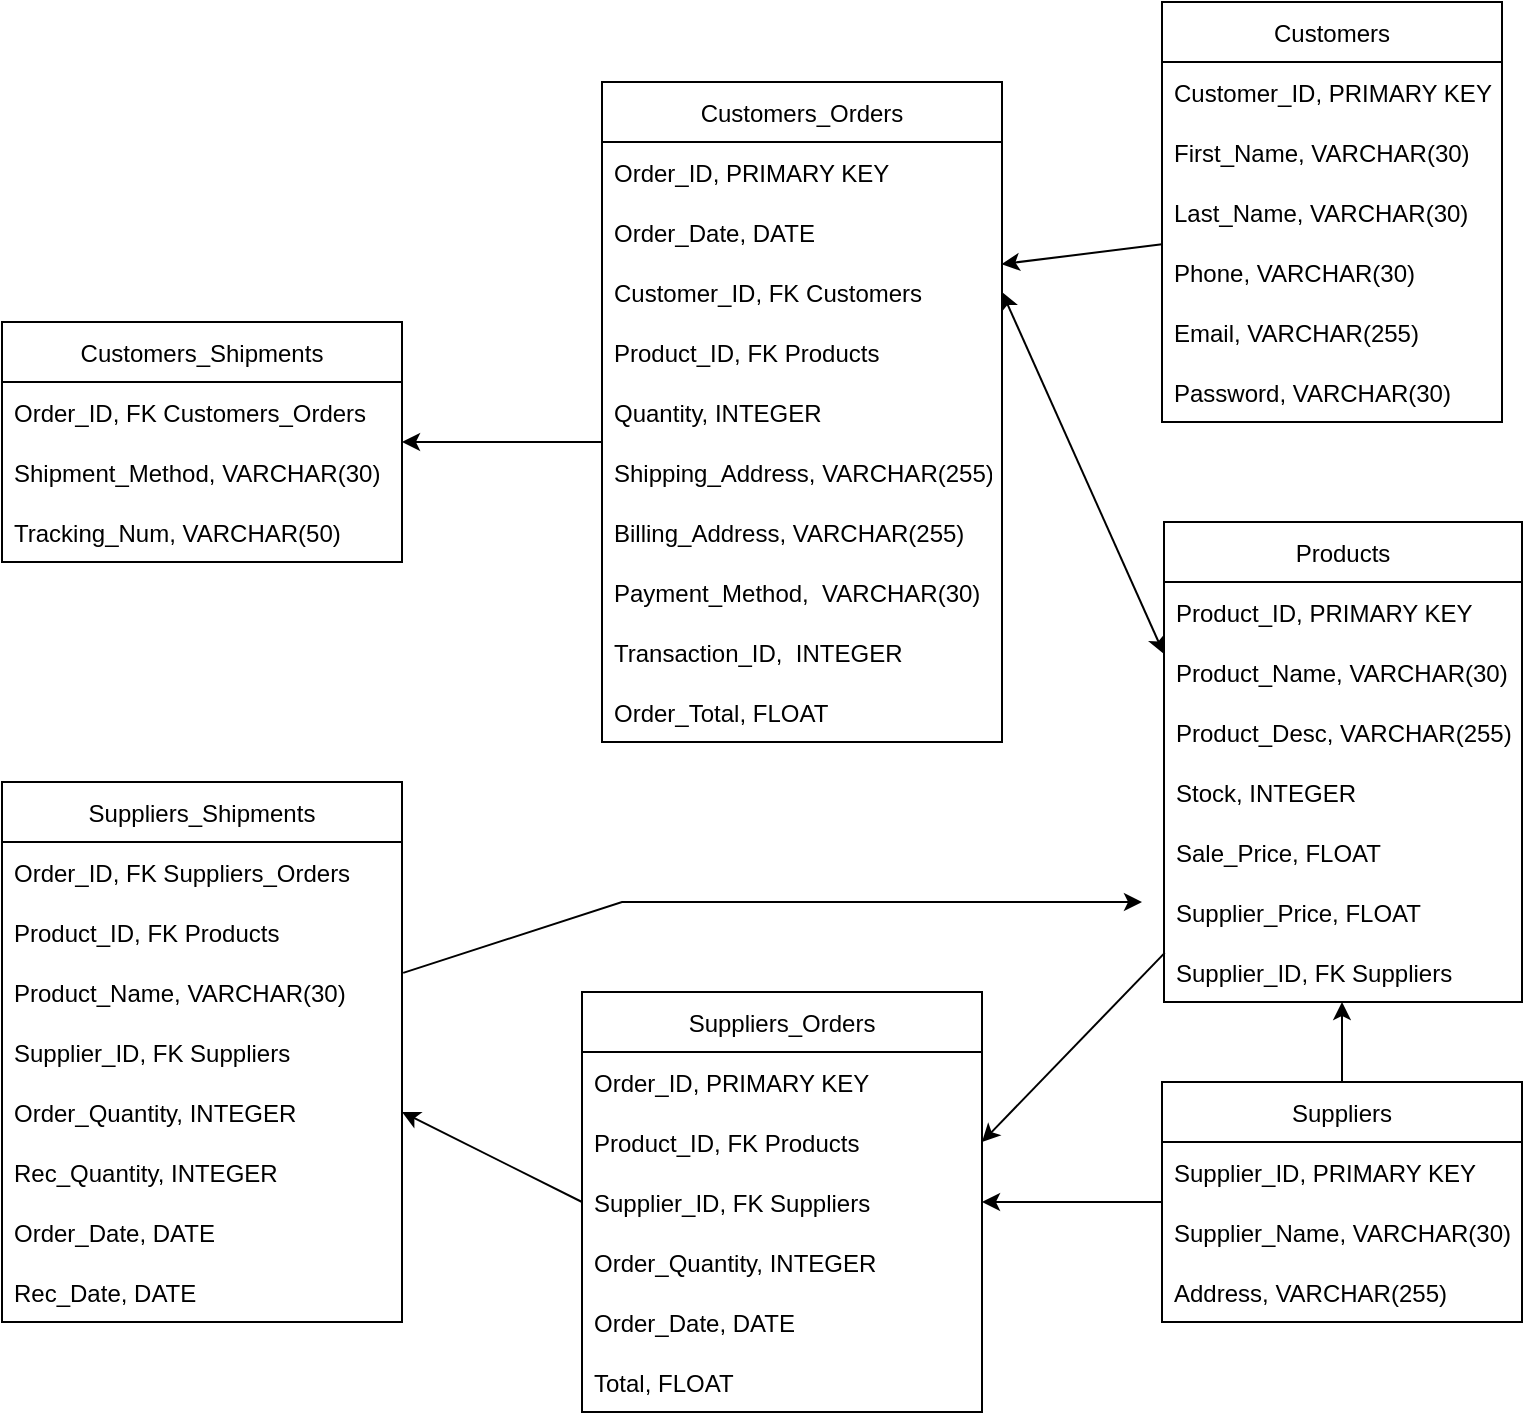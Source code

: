 <mxfile version="16.5.3" type="device"><diagram id="R2lEEEUBdFMjLlhIrx00" name="Page-1"><mxGraphModel dx="873" dy="500" grid="1" gridSize="10" guides="1" tooltips="1" connect="1" arrows="1" fold="1" page="1" pageScale="1" pageWidth="850" pageHeight="1100" math="0" shadow="0" extFonts="Permanent Marker^https://fonts.googleapis.com/css?family=Permanent+Marker"><root><mxCell id="0"/><mxCell id="1" parent="0"/><mxCell id="gcVQz2N1M7iz_3XYOTEq-17" value="Products" style="swimlane;fontStyle=0;childLayout=stackLayout;horizontal=1;startSize=30;horizontalStack=0;resizeParent=1;resizeParentMax=0;resizeLast=0;collapsible=1;marginBottom=0;strokeColor=default;" parent="1" vertex="1"><mxGeometry x="631" y="410" width="179" height="240" as="geometry"/></mxCell><mxCell id="gcVQz2N1M7iz_3XYOTEq-18" value="Product_ID, PRIMARY KEY" style="text;strokeColor=none;fillColor=none;align=left;verticalAlign=middle;spacingLeft=4;spacingRight=4;overflow=hidden;points=[[0,0.5],[1,0.5]];portConstraint=eastwest;rotatable=0;" parent="gcVQz2N1M7iz_3XYOTEq-17" vertex="1"><mxGeometry y="30" width="179" height="30" as="geometry"/></mxCell><mxCell id="gcVQz2N1M7iz_3XYOTEq-19" value="Product_Name, VARCHAR(30)" style="text;strokeColor=none;fillColor=none;align=left;verticalAlign=middle;spacingLeft=4;spacingRight=4;overflow=hidden;points=[[0,0.5],[1,0.5]];portConstraint=eastwest;rotatable=0;" parent="gcVQz2N1M7iz_3XYOTEq-17" vertex="1"><mxGeometry y="60" width="179" height="30" as="geometry"/></mxCell><mxCell id="gcVQz2N1M7iz_3XYOTEq-20" value="Product_Desc, VARCHAR(255)" style="text;strokeColor=none;fillColor=none;align=left;verticalAlign=middle;spacingLeft=4;spacingRight=4;overflow=hidden;points=[[0,0.5],[1,0.5]];portConstraint=eastwest;rotatable=0;" parent="gcVQz2N1M7iz_3XYOTEq-17" vertex="1"><mxGeometry y="90" width="179" height="30" as="geometry"/></mxCell><mxCell id="gcVQz2N1M7iz_3XYOTEq-58" value="Stock, INTEGER" style="text;strokeColor=none;fillColor=none;align=left;verticalAlign=middle;spacingLeft=4;spacingRight=4;overflow=hidden;points=[[0,0.5],[1,0.5]];portConstraint=eastwest;rotatable=0;" parent="gcVQz2N1M7iz_3XYOTEq-17" vertex="1"><mxGeometry y="120" width="179" height="30" as="geometry"/></mxCell><mxCell id="gcVQz2N1M7iz_3XYOTEq-88" value="Sale_Price, FLOAT" style="text;strokeColor=none;fillColor=none;align=left;verticalAlign=middle;spacingLeft=4;spacingRight=4;overflow=hidden;points=[[0,0.5],[1,0.5]];portConstraint=eastwest;rotatable=0;" parent="gcVQz2N1M7iz_3XYOTEq-17" vertex="1"><mxGeometry y="150" width="179" height="30" as="geometry"/></mxCell><mxCell id="gcVQz2N1M7iz_3XYOTEq-68" value="Supplier_Price, FLOAT" style="text;strokeColor=none;fillColor=none;align=left;verticalAlign=middle;spacingLeft=4;spacingRight=4;overflow=hidden;points=[[0,0.5],[1,0.5]];portConstraint=eastwest;rotatable=0;" parent="gcVQz2N1M7iz_3XYOTEq-17" vertex="1"><mxGeometry y="180" width="179" height="30" as="geometry"/></mxCell><mxCell id="gcVQz2N1M7iz_3XYOTEq-91" value="Supplier_ID, FK Suppliers" style="text;strokeColor=none;fillColor=none;align=left;verticalAlign=middle;spacingLeft=4;spacingRight=4;overflow=hidden;points=[[0,0.5],[1,0.5]];portConstraint=eastwest;rotatable=0;" parent="gcVQz2N1M7iz_3XYOTEq-17" vertex="1"><mxGeometry y="210" width="179" height="30" as="geometry"/></mxCell><mxCell id="gcVQz2N1M7iz_3XYOTEq-21" value="Customers" style="swimlane;fontStyle=0;childLayout=stackLayout;horizontal=1;startSize=30;horizontalStack=0;resizeParent=1;resizeParentMax=0;resizeLast=0;collapsible=1;marginBottom=0;strokeColor=default;" parent="1" vertex="1"><mxGeometry x="630" y="150" width="170" height="210" as="geometry"/></mxCell><mxCell id="gcVQz2N1M7iz_3XYOTEq-22" value="Customer_ID, PRIMARY KEY" style="text;strokeColor=none;fillColor=none;align=left;verticalAlign=middle;spacingLeft=4;spacingRight=4;overflow=hidden;points=[[0,0.5],[1,0.5]];portConstraint=eastwest;rotatable=0;" parent="gcVQz2N1M7iz_3XYOTEq-21" vertex="1"><mxGeometry y="30" width="170" height="30" as="geometry"/></mxCell><mxCell id="gcVQz2N1M7iz_3XYOTEq-23" value="First_Name, VARCHAR(30)" style="text;strokeColor=none;fillColor=none;align=left;verticalAlign=middle;spacingLeft=4;spacingRight=4;overflow=hidden;points=[[0,0.5],[1,0.5]];portConstraint=eastwest;rotatable=0;" parent="gcVQz2N1M7iz_3XYOTEq-21" vertex="1"><mxGeometry y="60" width="170" height="30" as="geometry"/></mxCell><mxCell id="gcVQz2N1M7iz_3XYOTEq-24" value="Last_Name, VARCHAR(30)" style="text;strokeColor=none;fillColor=none;align=left;verticalAlign=middle;spacingLeft=4;spacingRight=4;overflow=hidden;points=[[0,0.5],[1,0.5]];portConstraint=eastwest;rotatable=0;" parent="gcVQz2N1M7iz_3XYOTEq-21" vertex="1"><mxGeometry y="90" width="170" height="30" as="geometry"/></mxCell><mxCell id="gcVQz2N1M7iz_3XYOTEq-70" value="Phone, VARCHAR(30)" style="text;strokeColor=none;fillColor=none;align=left;verticalAlign=middle;spacingLeft=4;spacingRight=4;overflow=hidden;points=[[0,0.5],[1,0.5]];portConstraint=eastwest;rotatable=0;" parent="gcVQz2N1M7iz_3XYOTEq-21" vertex="1"><mxGeometry y="120" width="170" height="30" as="geometry"/></mxCell><mxCell id="gcVQz2N1M7iz_3XYOTEq-69" value="Email, VARCHAR(255)" style="text;strokeColor=none;fillColor=none;align=left;verticalAlign=middle;spacingLeft=4;spacingRight=4;overflow=hidden;points=[[0,0.5],[1,0.5]];portConstraint=eastwest;rotatable=0;" parent="gcVQz2N1M7iz_3XYOTEq-21" vertex="1"><mxGeometry y="150" width="170" height="30" as="geometry"/></mxCell><mxCell id="gcVQz2N1M7iz_3XYOTEq-57" value="Password, VARCHAR(30)" style="text;strokeColor=none;fillColor=none;align=left;verticalAlign=middle;spacingLeft=4;spacingRight=4;overflow=hidden;points=[[0,0.5],[1,0.5]];portConstraint=eastwest;rotatable=0;" parent="gcVQz2N1M7iz_3XYOTEq-21" vertex="1"><mxGeometry y="180" width="170" height="30" as="geometry"/></mxCell><mxCell id="gcVQz2N1M7iz_3XYOTEq-25" value="Customers_Orders" style="swimlane;fontStyle=0;childLayout=stackLayout;horizontal=1;startSize=30;horizontalStack=0;resizeParent=1;resizeParentMax=0;resizeLast=0;collapsible=1;marginBottom=0;strokeColor=default;" parent="1" vertex="1"><mxGeometry x="350" y="190" width="200" height="330" as="geometry"/></mxCell><mxCell id="gcVQz2N1M7iz_3XYOTEq-83" value="Order_ID, PRIMARY KEY" style="text;strokeColor=none;fillColor=none;align=left;verticalAlign=middle;spacingLeft=4;spacingRight=4;overflow=hidden;points=[[0,0.5],[1,0.5]];portConstraint=eastwest;rotatable=0;" parent="gcVQz2N1M7iz_3XYOTEq-25" vertex="1"><mxGeometry y="30" width="200" height="30" as="geometry"/></mxCell><mxCell id="gcVQz2N1M7iz_3XYOTEq-28" value="Order_Date, DATE" style="text;strokeColor=none;fillColor=none;align=left;verticalAlign=middle;spacingLeft=4;spacingRight=4;overflow=hidden;points=[[0,0.5],[1,0.5]];portConstraint=eastwest;rotatable=0;" parent="gcVQz2N1M7iz_3XYOTEq-25" vertex="1"><mxGeometry y="60" width="200" height="30" as="geometry"/></mxCell><mxCell id="gcVQz2N1M7iz_3XYOTEq-26" value="Customer_ID, FK Customers" style="text;strokeColor=none;fillColor=none;align=left;verticalAlign=middle;spacingLeft=4;spacingRight=4;overflow=hidden;points=[[0,0.5],[1,0.5]];portConstraint=eastwest;rotatable=0;" parent="gcVQz2N1M7iz_3XYOTEq-25" vertex="1"><mxGeometry y="90" width="200" height="30" as="geometry"/></mxCell><mxCell id="gcVQz2N1M7iz_3XYOTEq-27" value="Product_ID, FK Products" style="text;strokeColor=none;fillColor=none;align=left;verticalAlign=middle;spacingLeft=4;spacingRight=4;overflow=hidden;points=[[0,0.5],[1,0.5]];portConstraint=eastwest;rotatable=0;" parent="gcVQz2N1M7iz_3XYOTEq-25" vertex="1"><mxGeometry y="120" width="200" height="30" as="geometry"/></mxCell><mxCell id="gcVQz2N1M7iz_3XYOTEq-84" value="Quantity, INTEGER" style="text;strokeColor=none;fillColor=none;align=left;verticalAlign=middle;spacingLeft=4;spacingRight=4;overflow=hidden;points=[[0,0.5],[1,0.5]];portConstraint=eastwest;rotatable=0;" parent="gcVQz2N1M7iz_3XYOTEq-25" vertex="1"><mxGeometry y="150" width="200" height="30" as="geometry"/></mxCell><mxCell id="gcVQz2N1M7iz_3XYOTEq-76" value="Shipping_Address, VARCHAR(255)" style="text;strokeColor=none;fillColor=none;align=left;verticalAlign=middle;spacingLeft=4;spacingRight=4;overflow=hidden;points=[[0,0.5],[1,0.5]];portConstraint=eastwest;rotatable=0;" parent="gcVQz2N1M7iz_3XYOTEq-25" vertex="1"><mxGeometry y="180" width="200" height="30" as="geometry"/></mxCell><mxCell id="gcVQz2N1M7iz_3XYOTEq-75" value="Billing_Address, VARCHAR(255)" style="text;strokeColor=none;fillColor=none;align=left;verticalAlign=middle;spacingLeft=4;spacingRight=4;overflow=hidden;points=[[0,0.5],[1,0.5]];portConstraint=eastwest;rotatable=0;" parent="gcVQz2N1M7iz_3XYOTEq-25" vertex="1"><mxGeometry y="210" width="200" height="30" as="geometry"/></mxCell><mxCell id="gcVQz2N1M7iz_3XYOTEq-79" value="Payment_Method,  VARCHAR(30)" style="text;strokeColor=none;fillColor=none;align=left;verticalAlign=middle;spacingLeft=4;spacingRight=4;overflow=hidden;points=[[0,0.5],[1,0.5]];portConstraint=eastwest;rotatable=0;fontStyle=0" parent="gcVQz2N1M7iz_3XYOTEq-25" vertex="1"><mxGeometry y="240" width="200" height="30" as="geometry"/></mxCell><mxCell id="gcVQz2N1M7iz_3XYOTEq-81" value="Transaction_ID,  INTEGER" style="text;strokeColor=none;fillColor=none;align=left;verticalAlign=middle;spacingLeft=4;spacingRight=4;overflow=hidden;points=[[0,0.5],[1,0.5]];portConstraint=eastwest;rotatable=0;" parent="gcVQz2N1M7iz_3XYOTEq-25" vertex="1"><mxGeometry y="270" width="200" height="30" as="geometry"/></mxCell><mxCell id="gcVQz2N1M7iz_3XYOTEq-90" value="Order_Total, FLOAT" style="text;strokeColor=none;fillColor=none;align=left;verticalAlign=middle;spacingLeft=4;spacingRight=4;overflow=hidden;points=[[0,0.5],[1,0.5]];portConstraint=eastwest;rotatable=0;" parent="gcVQz2N1M7iz_3XYOTEq-25" vertex="1"><mxGeometry y="300" width="200" height="30" as="geometry"/></mxCell><mxCell id="gcVQz2N1M7iz_3XYOTEq-29" value="Suppliers_Orders" style="swimlane;fontStyle=0;childLayout=stackLayout;horizontal=1;startSize=30;horizontalStack=0;resizeParent=1;resizeParentMax=0;resizeLast=0;collapsible=1;marginBottom=0;strokeColor=default;" parent="1" vertex="1"><mxGeometry x="340" y="645" width="200" height="210" as="geometry"/></mxCell><mxCell id="gcVQz2N1M7iz_3XYOTEq-66" value="Order_ID, PRIMARY KEY" style="text;strokeColor=none;fillColor=none;align=left;verticalAlign=middle;spacingLeft=4;spacingRight=4;overflow=hidden;points=[[0,0.5],[1,0.5]];portConstraint=eastwest;rotatable=0;" parent="gcVQz2N1M7iz_3XYOTEq-29" vertex="1"><mxGeometry y="30" width="200" height="30" as="geometry"/></mxCell><mxCell id="gcVQz2N1M7iz_3XYOTEq-30" value="Product_ID, FK Products" style="text;strokeColor=none;fillColor=none;align=left;verticalAlign=middle;spacingLeft=4;spacingRight=4;overflow=hidden;points=[[0,0.5],[1,0.5]];portConstraint=eastwest;rotatable=0;" parent="gcVQz2N1M7iz_3XYOTEq-29" vertex="1"><mxGeometry y="60" width="200" height="30" as="geometry"/></mxCell><mxCell id="gcVQz2N1M7iz_3XYOTEq-31" value="Supplier_ID, FK Suppliers" style="text;strokeColor=none;fillColor=none;align=left;verticalAlign=middle;spacingLeft=4;spacingRight=4;overflow=hidden;points=[[0,0.5],[1,0.5]];portConstraint=eastwest;rotatable=0;" parent="gcVQz2N1M7iz_3XYOTEq-29" vertex="1"><mxGeometry y="90" width="200" height="30" as="geometry"/></mxCell><mxCell id="gcVQz2N1M7iz_3XYOTEq-32" value="Order_Quantity, INTEGER" style="text;strokeColor=none;fillColor=none;align=left;verticalAlign=middle;spacingLeft=4;spacingRight=4;overflow=hidden;points=[[0,0.5],[1,0.5]];portConstraint=eastwest;rotatable=0;" parent="gcVQz2N1M7iz_3XYOTEq-29" vertex="1"><mxGeometry y="120" width="200" height="30" as="geometry"/></mxCell><mxCell id="gcVQz2N1M7iz_3XYOTEq-63" value="Order_Date, DATE" style="text;strokeColor=none;fillColor=none;align=left;verticalAlign=middle;spacingLeft=4;spacingRight=4;overflow=hidden;points=[[0,0.5],[1,0.5]];portConstraint=eastwest;rotatable=0;" parent="gcVQz2N1M7iz_3XYOTEq-29" vertex="1"><mxGeometry y="150" width="200" height="30" as="geometry"/></mxCell><mxCell id="gcVQz2N1M7iz_3XYOTEq-87" value="Total, FLOAT" style="text;strokeColor=none;fillColor=none;align=left;verticalAlign=middle;spacingLeft=4;spacingRight=4;overflow=hidden;points=[[0,0.5],[1,0.5]];portConstraint=eastwest;rotatable=0;" parent="gcVQz2N1M7iz_3XYOTEq-29" vertex="1"><mxGeometry y="180" width="200" height="30" as="geometry"/></mxCell><mxCell id="gcVQz2N1M7iz_3XYOTEq-47" style="edgeStyle=orthogonalEdgeStyle;rounded=0;orthogonalLoop=1;jettySize=auto;html=1;entryX=1;entryY=0.5;entryDx=0;entryDy=0;" parent="1" source="gcVQz2N1M7iz_3XYOTEq-33" target="gcVQz2N1M7iz_3XYOTEq-31" edge="1"><mxGeometry relative="1" as="geometry"><mxPoint x="500" y="600" as="targetPoint"/></mxGeometry></mxCell><mxCell id="gcVQz2N1M7iz_3XYOTEq-33" value="Suppliers" style="swimlane;fontStyle=0;childLayout=stackLayout;horizontal=1;startSize=30;horizontalStack=0;resizeParent=1;resizeParentMax=0;resizeLast=0;collapsible=1;marginBottom=0;strokeColor=default;" parent="1" vertex="1"><mxGeometry x="630" y="690" width="180" height="120" as="geometry"/></mxCell><mxCell id="gcVQz2N1M7iz_3XYOTEq-35" value="Supplier_ID, PRIMARY KEY" style="text;strokeColor=none;fillColor=none;align=left;verticalAlign=middle;spacingLeft=4;spacingRight=4;overflow=hidden;points=[[0,0.5],[1,0.5]];portConstraint=eastwest;rotatable=0;" parent="gcVQz2N1M7iz_3XYOTEq-33" vertex="1"><mxGeometry y="30" width="180" height="30" as="geometry"/></mxCell><mxCell id="gcVQz2N1M7iz_3XYOTEq-36" value="Supplier_Name, VARCHAR(30)" style="text;strokeColor=none;fillColor=none;align=left;verticalAlign=middle;spacingLeft=4;spacingRight=4;overflow=hidden;points=[[0,0.5],[1,0.5]];portConstraint=eastwest;rotatable=0;" parent="gcVQz2N1M7iz_3XYOTEq-33" vertex="1"><mxGeometry y="60" width="180" height="30" as="geometry"/></mxCell><mxCell id="gcVQz2N1M7iz_3XYOTEq-60" value="Address, VARCHAR(255)" style="text;strokeColor=none;fillColor=none;align=left;verticalAlign=middle;spacingLeft=4;spacingRight=4;overflow=hidden;points=[[0,0.5],[1,0.5]];portConstraint=eastwest;rotatable=0;" parent="gcVQz2N1M7iz_3XYOTEq-33" vertex="1"><mxGeometry y="90" width="180" height="30" as="geometry"/></mxCell><mxCell id="gcVQz2N1M7iz_3XYOTEq-37" value="Customers_Shipments" style="swimlane;fontStyle=0;childLayout=stackLayout;horizontal=1;startSize=30;horizontalStack=0;resizeParent=1;resizeParentMax=0;resizeLast=0;collapsible=1;marginBottom=0;strokeColor=default;" parent="1" vertex="1"><mxGeometry x="50" y="310" width="200" height="120" as="geometry"/></mxCell><mxCell id="gcVQz2N1M7iz_3XYOTEq-38" value="Order_ID, FK Customers_Orders" style="text;strokeColor=none;fillColor=none;align=left;verticalAlign=middle;spacingLeft=4;spacingRight=4;overflow=hidden;points=[[0,0.5],[1,0.5]];portConstraint=eastwest;rotatable=0;" parent="gcVQz2N1M7iz_3XYOTEq-37" vertex="1"><mxGeometry y="30" width="200" height="30" as="geometry"/></mxCell><mxCell id="gcVQz2N1M7iz_3XYOTEq-39" value="Shipment_Method, VARCHAR(30)" style="text;strokeColor=none;fillColor=none;align=left;verticalAlign=middle;spacingLeft=4;spacingRight=4;overflow=hidden;points=[[0,0.5],[1,0.5]];portConstraint=eastwest;rotatable=0;" parent="gcVQz2N1M7iz_3XYOTEq-37" vertex="1"><mxGeometry y="60" width="200" height="30" as="geometry"/></mxCell><mxCell id="gcVQz2N1M7iz_3XYOTEq-40" value="Tracking_Num, VARCHAR(50)" style="text;strokeColor=none;fillColor=none;align=left;verticalAlign=middle;spacingLeft=4;spacingRight=4;overflow=hidden;points=[[0,0.5],[1,0.5]];portConstraint=eastwest;rotatable=0;" parent="gcVQz2N1M7iz_3XYOTEq-37" vertex="1"><mxGeometry y="90" width="200" height="30" as="geometry"/></mxCell><mxCell id="gcVQz2N1M7iz_3XYOTEq-41" value="" style="endArrow=classic;html=1;rounded=0;exitX=0;exitY=0.202;exitDx=0;exitDy=0;exitPerimeter=0;strokeColor=default;startArrow=classic;startFill=1;entryX=1;entryY=0.5;entryDx=0;entryDy=0;endFill=1;" parent="1" source="gcVQz2N1M7iz_3XYOTEq-19" target="gcVQz2N1M7iz_3XYOTEq-26" edge="1"><mxGeometry width="50" height="50" relative="1" as="geometry"><mxPoint x="470" y="480" as="sourcePoint"/><mxPoint x="503" y="360" as="targetPoint"/></mxGeometry></mxCell><mxCell id="gcVQz2N1M7iz_3XYOTEq-42" value="" style="endArrow=classic;html=1;rounded=0;exitX=0;exitY=1.039;exitDx=0;exitDy=0;exitPerimeter=0;entryX=0.999;entryY=0.036;entryDx=0;entryDy=0;entryPerimeter=0;startArrow=none;startFill=0;endFill=1;" parent="1" source="gcVQz2N1M7iz_3XYOTEq-24" target="gcVQz2N1M7iz_3XYOTEq-26" edge="1"><mxGeometry width="50" height="50" relative="1" as="geometry"><mxPoint x="470" y="480" as="sourcePoint"/><mxPoint x="520" y="430" as="targetPoint"/><Array as="points"/></mxGeometry></mxCell><mxCell id="gcVQz2N1M7iz_3XYOTEq-45" style="edgeStyle=orthogonalEdgeStyle;rounded=0;orthogonalLoop=1;jettySize=auto;html=1;exitX=0;exitY=0.5;exitDx=0;exitDy=0;" parent="1" source="gcVQz2N1M7iz_3XYOTEq-27" edge="1"><mxGeometry relative="1" as="geometry"><mxPoint x="250" y="370" as="targetPoint"/><Array as="points"><mxPoint x="350" y="370"/></Array></mxGeometry></mxCell><mxCell id="gcVQz2N1M7iz_3XYOTEq-46" value="" style="endArrow=classic;html=1;rounded=0;exitX=0.5;exitY=0;exitDx=0;exitDy=0;startArrow=none;startFill=0;endFill=1;" parent="1" source="gcVQz2N1M7iz_3XYOTEq-33" edge="1"><mxGeometry width="50" height="50" relative="1" as="geometry"><mxPoint x="520" y="490" as="sourcePoint"/><mxPoint x="720" y="650" as="targetPoint"/></mxGeometry></mxCell><mxCell id="gcVQz2N1M7iz_3XYOTEq-49" value="Suppliers_Shipments" style="swimlane;fontStyle=0;childLayout=stackLayout;horizontal=1;startSize=30;horizontalStack=0;resizeParent=1;resizeParentMax=0;resizeLast=0;collapsible=1;marginBottom=0;strokeColor=default;" parent="1" vertex="1"><mxGeometry x="50" y="540" width="200" height="270" as="geometry"/></mxCell><mxCell id="gcVQz2N1M7iz_3XYOTEq-64" value="Order_ID, FK Suppliers_Orders" style="text;strokeColor=none;fillColor=none;align=left;verticalAlign=middle;spacingLeft=4;spacingRight=4;overflow=hidden;points=[[0,0.5],[1,0.5]];portConstraint=eastwest;rotatable=0;" parent="gcVQz2N1M7iz_3XYOTEq-49" vertex="1"><mxGeometry y="30" width="200" height="30" as="geometry"/></mxCell><mxCell id="gcVQz2N1M7iz_3XYOTEq-50" value="Product_ID, FK Products" style="text;strokeColor=none;fillColor=none;align=left;verticalAlign=middle;spacingLeft=4;spacingRight=4;overflow=hidden;points=[[0,0.5],[1,0.5]];portConstraint=eastwest;rotatable=0;" parent="gcVQz2N1M7iz_3XYOTEq-49" vertex="1"><mxGeometry y="60" width="200" height="30" as="geometry"/></mxCell><mxCell id="gcVQz2N1M7iz_3XYOTEq-85" value="Product_Name, VARCHAR(30)" style="text;strokeColor=none;fillColor=none;align=left;verticalAlign=middle;spacingLeft=4;spacingRight=4;overflow=hidden;points=[[0,0.5],[1,0.5]];portConstraint=eastwest;rotatable=0;" parent="gcVQz2N1M7iz_3XYOTEq-49" vertex="1"><mxGeometry y="90" width="200" height="30" as="geometry"/></mxCell><mxCell id="gcVQz2N1M7iz_3XYOTEq-59" value="Supplier_ID, FK Suppliers" style="text;strokeColor=none;fillColor=none;align=left;verticalAlign=middle;spacingLeft=4;spacingRight=4;overflow=hidden;points=[[0,0.5],[1,0.5]];portConstraint=eastwest;rotatable=0;" parent="gcVQz2N1M7iz_3XYOTEq-49" vertex="1"><mxGeometry y="120" width="200" height="30" as="geometry"/></mxCell><mxCell id="gcVQz2N1M7iz_3XYOTEq-51" value="Order_Quantity, INTEGER" style="text;strokeColor=none;fillColor=none;align=left;verticalAlign=middle;spacingLeft=4;spacingRight=4;overflow=hidden;points=[[0,0.5],[1,0.5]];portConstraint=eastwest;rotatable=0;" parent="gcVQz2N1M7iz_3XYOTEq-49" vertex="1"><mxGeometry y="150" width="200" height="30" as="geometry"/></mxCell><mxCell id="gcVQz2N1M7iz_3XYOTEq-52" value="Rec_Quantity, INTEGER" style="text;strokeColor=none;fillColor=none;align=left;verticalAlign=middle;spacingLeft=4;spacingRight=4;overflow=hidden;points=[[0,0.5],[1,0.5]];portConstraint=eastwest;rotatable=0;" parent="gcVQz2N1M7iz_3XYOTEq-49" vertex="1"><mxGeometry y="180" width="200" height="30" as="geometry"/></mxCell><mxCell id="gcVQz2N1M7iz_3XYOTEq-65" value="Order_Date, DATE" style="text;strokeColor=none;fillColor=none;align=left;verticalAlign=middle;spacingLeft=4;spacingRight=4;overflow=hidden;points=[[0,0.5],[1,0.5]];portConstraint=eastwest;rotatable=0;" parent="gcVQz2N1M7iz_3XYOTEq-49" vertex="1"><mxGeometry y="210" width="200" height="30" as="geometry"/></mxCell><mxCell id="gcVQz2N1M7iz_3XYOTEq-67" value="Rec_Date, DATE" style="text;strokeColor=none;fillColor=none;align=left;verticalAlign=middle;spacingLeft=4;spacingRight=4;overflow=hidden;points=[[0,0.5],[1,0.5]];portConstraint=eastwest;rotatable=0;" parent="gcVQz2N1M7iz_3XYOTEq-49" vertex="1"><mxGeometry y="240" width="200" height="30" as="geometry"/></mxCell><mxCell id="gcVQz2N1M7iz_3XYOTEq-53" value="" style="endArrow=classic;html=1;rounded=0;exitX=0;exitY=0.5;exitDx=0;exitDy=0;entryX=1;entryY=0.5;entryDx=0;entryDy=0;" parent="1" source="gcVQz2N1M7iz_3XYOTEq-31" target="gcVQz2N1M7iz_3XYOTEq-51" edge="1"><mxGeometry width="50" height="50" relative="1" as="geometry"><mxPoint x="460" y="520" as="sourcePoint"/><mxPoint x="510" y="470" as="targetPoint"/></mxGeometry></mxCell><mxCell id="gcVQz2N1M7iz_3XYOTEq-55" value="" style="endArrow=classic;html=1;rounded=0;exitX=1.003;exitY=1.182;exitDx=0;exitDy=0;exitPerimeter=0;" parent="1" source="gcVQz2N1M7iz_3XYOTEq-50" edge="1"><mxGeometry width="50" height="50" relative="1" as="geometry"><mxPoint x="470" y="500" as="sourcePoint"/><mxPoint x="620" y="600" as="targetPoint"/><Array as="points"><mxPoint x="360" y="600"/><mxPoint x="510" y="600"/></Array></mxGeometry></mxCell><mxCell id="gcVQz2N1M7iz_3XYOTEq-92" value="" style="endArrow=classic;html=1;rounded=0;strokeColor=default;entryX=1;entryY=0.5;entryDx=0;entryDy=0;exitX=0.002;exitY=1.182;exitDx=0;exitDy=0;exitPerimeter=0;" parent="1" source="gcVQz2N1M7iz_3XYOTEq-68" target="gcVQz2N1M7iz_3XYOTEq-30" edge="1"><mxGeometry width="50" height="50" relative="1" as="geometry"><mxPoint x="630" y="590" as="sourcePoint"/><mxPoint x="580" y="620" as="targetPoint"/></mxGeometry></mxCell></root></mxGraphModel></diagram></mxfile>